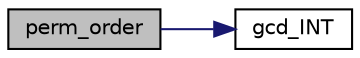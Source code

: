 digraph "perm_order"
{
  edge [fontname="Helvetica",fontsize="10",labelfontname="Helvetica",labelfontsize="10"];
  node [fontname="Helvetica",fontsize="10",shape=record];
  rankdir="LR";
  Node1920 [label="perm_order",height=0.2,width=0.4,color="black", fillcolor="grey75", style="filled", fontcolor="black"];
  Node1920 -> Node1921 [color="midnightblue",fontsize="10",style="solid",fontname="Helvetica"];
  Node1921 [label="gcd_INT",height=0.2,width=0.4,color="black", fillcolor="white", style="filled",URL="$de/dc5/algebra__and__number__theory_8h.html#a438157ad8fc60459800716752c8941b5"];
}
